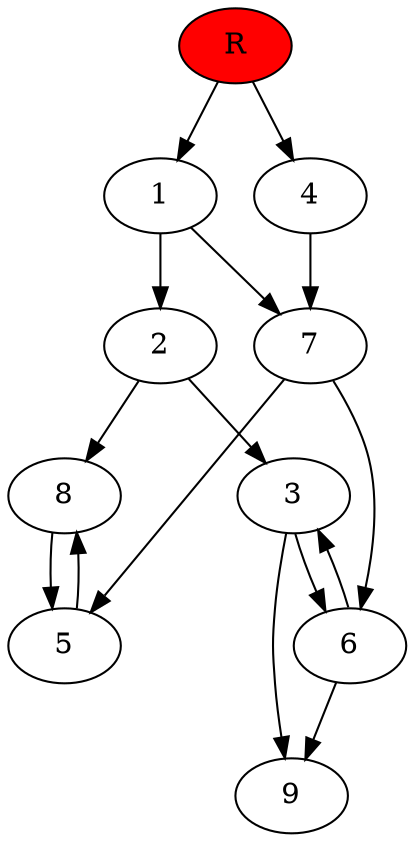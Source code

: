 digraph prb55567 {
	1
	2
	3
	4
	5
	6
	7
	8
	R [fillcolor="#ff0000" style=filled]
	1 -> 2
	1 -> 7
	2 -> 3
	2 -> 8
	3 -> 6
	3 -> 9
	4 -> 7
	5 -> 8
	6 -> 3
	6 -> 9
	7 -> 5
	7 -> 6
	8 -> 5
	R -> 1
	R -> 4
}
